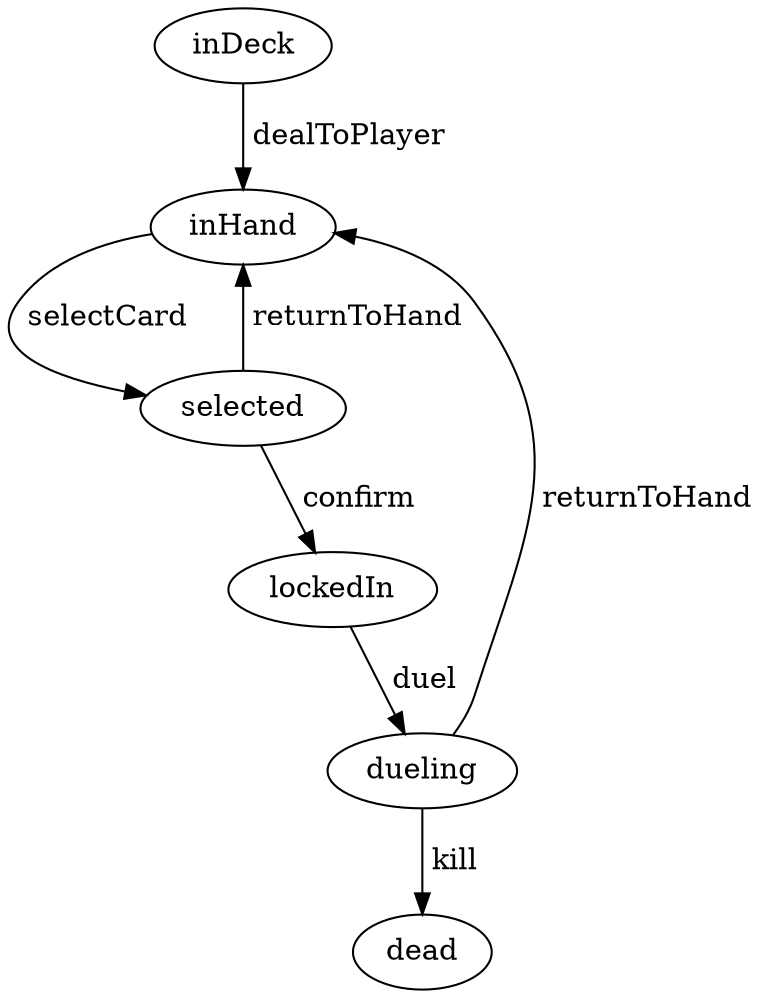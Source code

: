 digraph "fsm" {
  "inDeck";
  "inHand";
  "selected";
  "dueling";
  "lockedIn";
  "dead";
  "inDeck" -> "inHand" [ label=" dealToPlayer " ];
  "inHand" -> "selected" [ label=" selectCard " ];
  "selected" -> "inHand" [ label=" returnToHand " ];
  "dueling" -> "inHand" [ label=" returnToHand " ];
  "selected" -> "lockedIn" [ label=" confirm " ];
  "lockedIn" -> "dueling" [ label=" duel " ];
  "dueling" -> "dead" [ label=" kill " ];
}